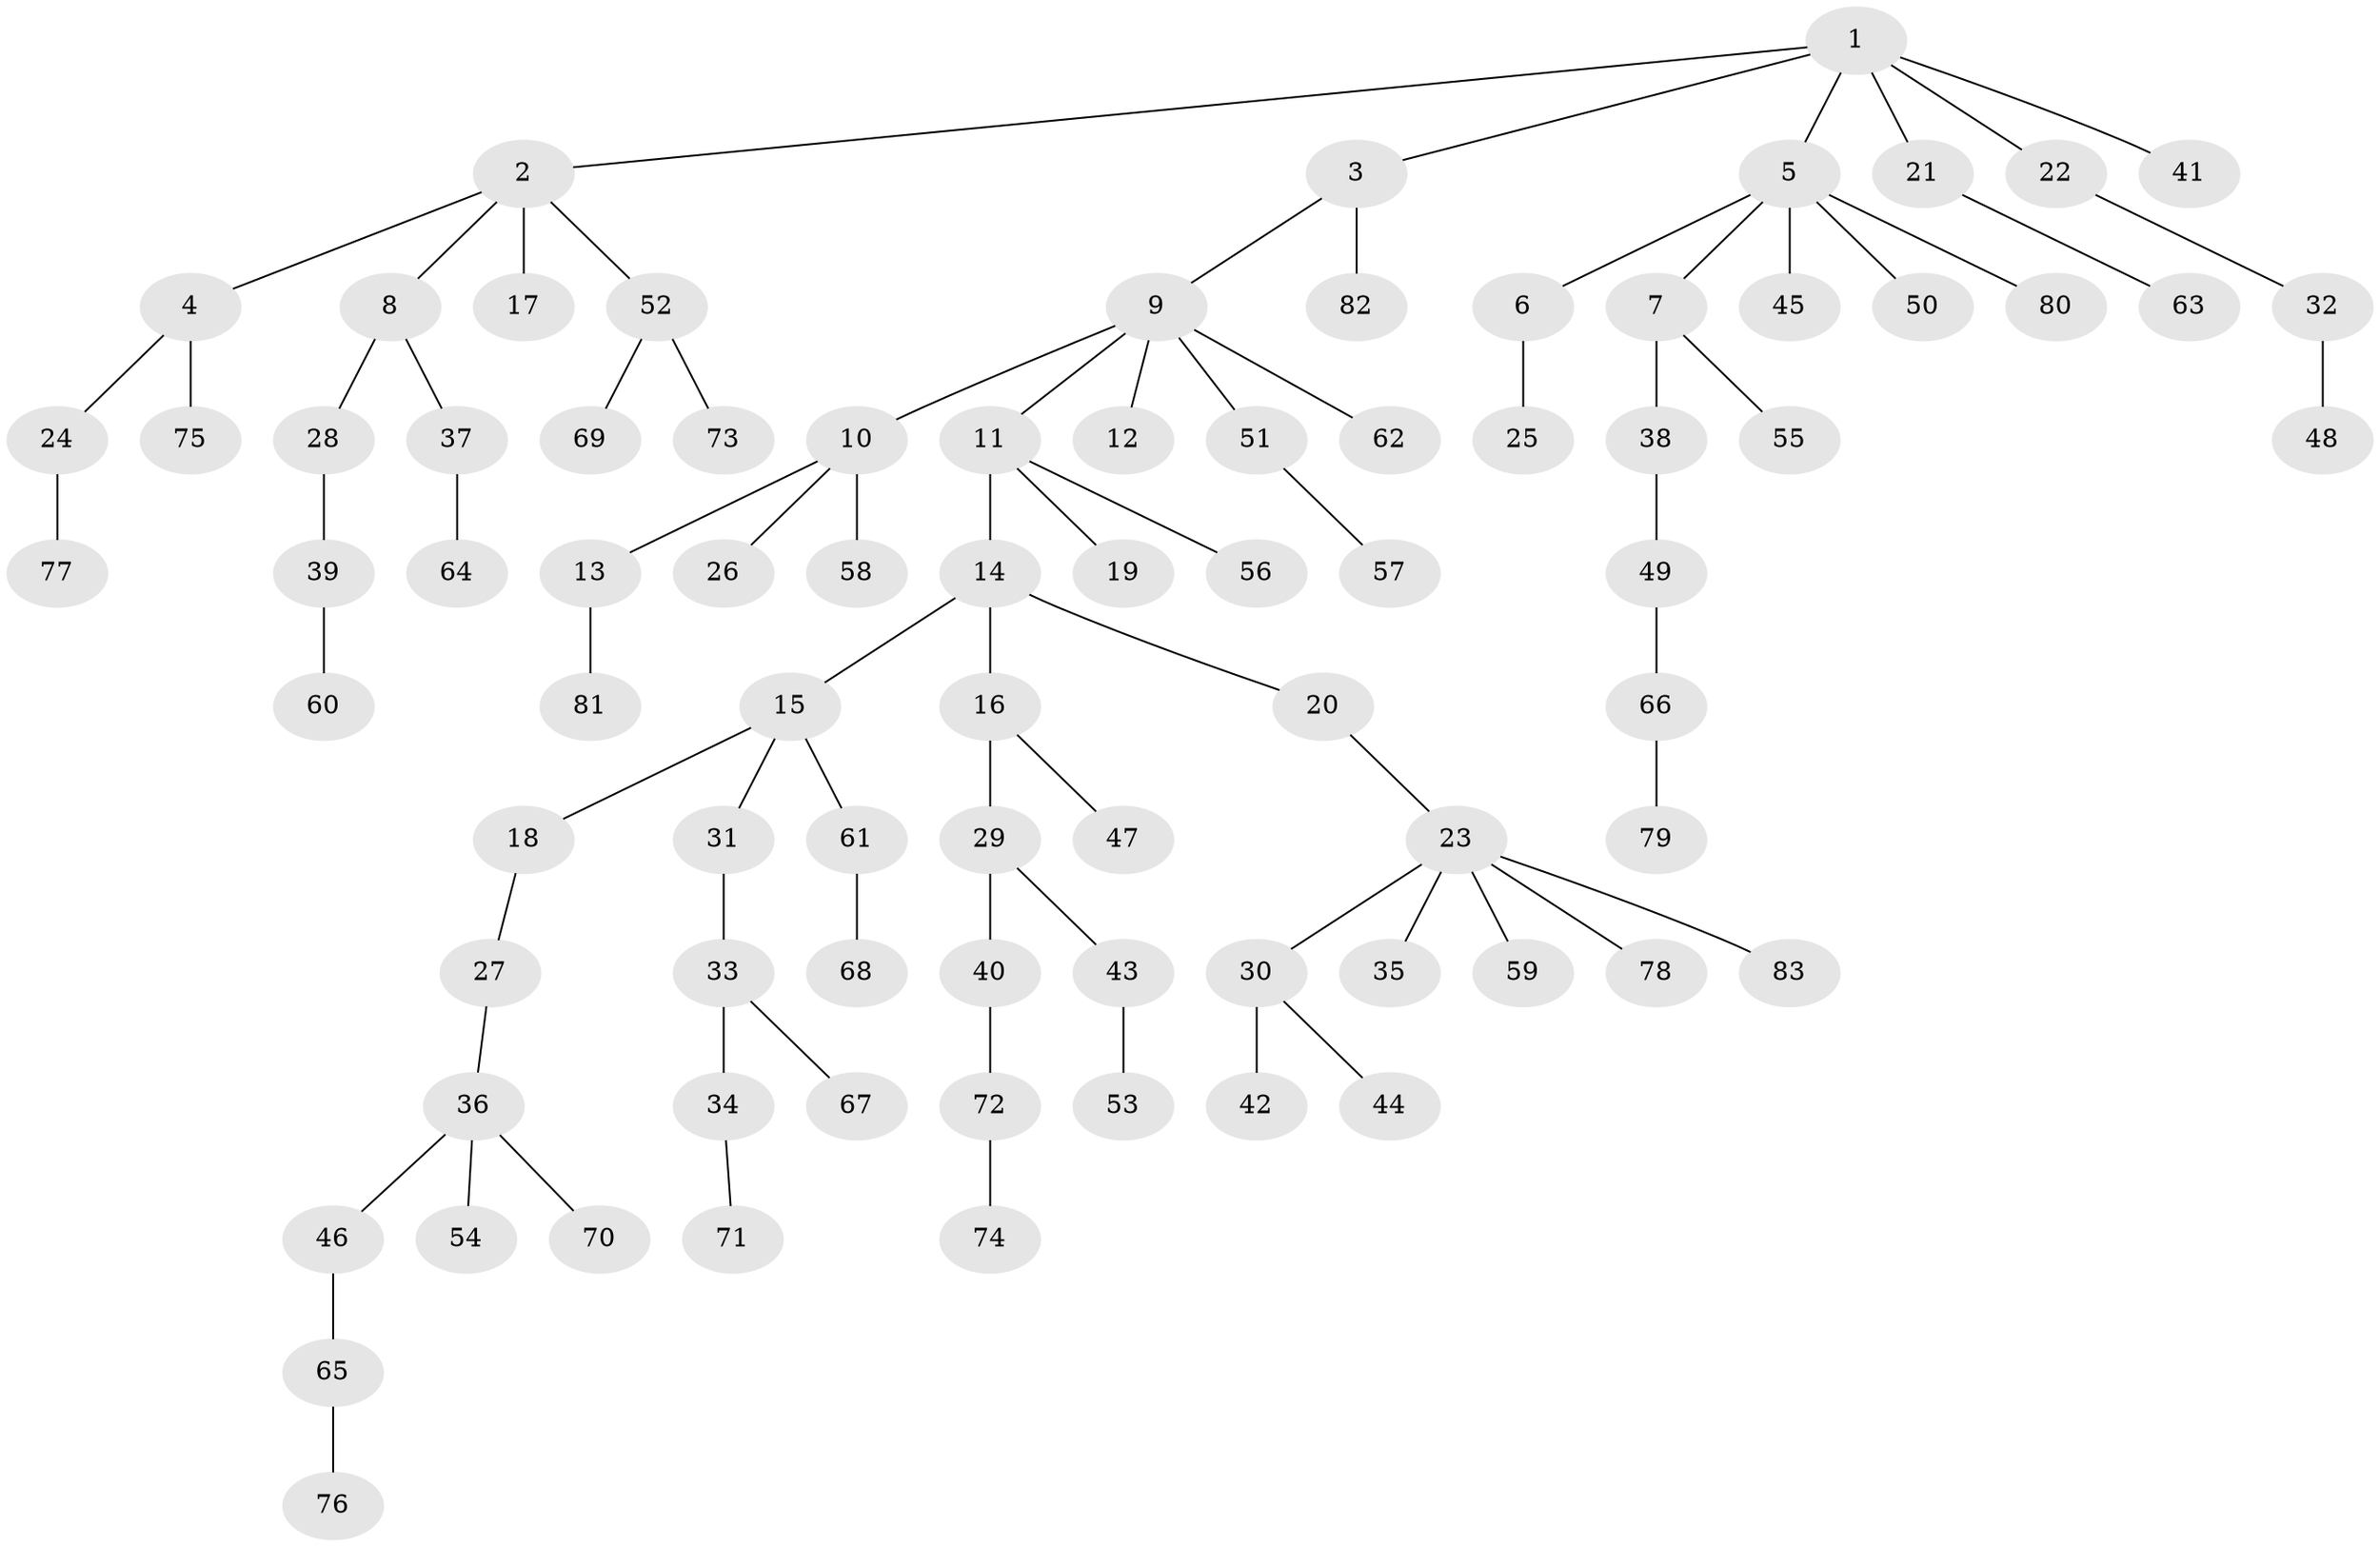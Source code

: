 // Generated by graph-tools (version 1.1) at 2025/26/03/09/25 03:26:29]
// undirected, 83 vertices, 82 edges
graph export_dot {
graph [start="1"]
  node [color=gray90,style=filled];
  1;
  2;
  3;
  4;
  5;
  6;
  7;
  8;
  9;
  10;
  11;
  12;
  13;
  14;
  15;
  16;
  17;
  18;
  19;
  20;
  21;
  22;
  23;
  24;
  25;
  26;
  27;
  28;
  29;
  30;
  31;
  32;
  33;
  34;
  35;
  36;
  37;
  38;
  39;
  40;
  41;
  42;
  43;
  44;
  45;
  46;
  47;
  48;
  49;
  50;
  51;
  52;
  53;
  54;
  55;
  56;
  57;
  58;
  59;
  60;
  61;
  62;
  63;
  64;
  65;
  66;
  67;
  68;
  69;
  70;
  71;
  72;
  73;
  74;
  75;
  76;
  77;
  78;
  79;
  80;
  81;
  82;
  83;
  1 -- 2;
  1 -- 3;
  1 -- 5;
  1 -- 21;
  1 -- 22;
  1 -- 41;
  2 -- 4;
  2 -- 8;
  2 -- 17;
  2 -- 52;
  3 -- 9;
  3 -- 82;
  4 -- 24;
  4 -- 75;
  5 -- 6;
  5 -- 7;
  5 -- 45;
  5 -- 50;
  5 -- 80;
  6 -- 25;
  7 -- 38;
  7 -- 55;
  8 -- 28;
  8 -- 37;
  9 -- 10;
  9 -- 11;
  9 -- 12;
  9 -- 51;
  9 -- 62;
  10 -- 13;
  10 -- 26;
  10 -- 58;
  11 -- 14;
  11 -- 19;
  11 -- 56;
  13 -- 81;
  14 -- 15;
  14 -- 16;
  14 -- 20;
  15 -- 18;
  15 -- 31;
  15 -- 61;
  16 -- 29;
  16 -- 47;
  18 -- 27;
  20 -- 23;
  21 -- 63;
  22 -- 32;
  23 -- 30;
  23 -- 35;
  23 -- 59;
  23 -- 78;
  23 -- 83;
  24 -- 77;
  27 -- 36;
  28 -- 39;
  29 -- 40;
  29 -- 43;
  30 -- 42;
  30 -- 44;
  31 -- 33;
  32 -- 48;
  33 -- 34;
  33 -- 67;
  34 -- 71;
  36 -- 46;
  36 -- 54;
  36 -- 70;
  37 -- 64;
  38 -- 49;
  39 -- 60;
  40 -- 72;
  43 -- 53;
  46 -- 65;
  49 -- 66;
  51 -- 57;
  52 -- 69;
  52 -- 73;
  61 -- 68;
  65 -- 76;
  66 -- 79;
  72 -- 74;
}
